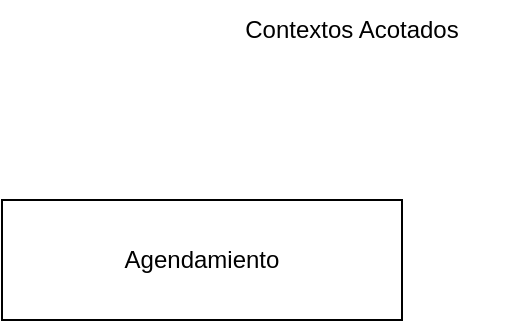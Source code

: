 <mxfile version="22.1.5" type="github">
  <diagram name="Página-1" id="_YR2fwM71f63MIdH_Y7O">
    <mxGraphModel dx="1050" dy="558" grid="1" gridSize="10" guides="1" tooltips="1" connect="1" arrows="1" fold="1" page="1" pageScale="1" pageWidth="827" pageHeight="1169" math="0" shadow="0">
      <root>
        <mxCell id="0" />
        <mxCell id="1" parent="0" />
        <mxCell id="2jFjCjJlpUujMyxGu7t_-1" value="Contextos Acotados" style="text;html=1;strokeColor=none;fillColor=none;align=center;verticalAlign=middle;whiteSpace=wrap;rounded=0;" vertex="1" parent="1">
          <mxGeometry x="270" y="60" width="170" height="30" as="geometry" />
        </mxCell>
        <mxCell id="2jFjCjJlpUujMyxGu7t_-2" value="Agendamiento" style="rounded=0;whiteSpace=wrap;html=1;" vertex="1" parent="1">
          <mxGeometry x="180" y="160" width="200" height="60" as="geometry" />
        </mxCell>
      </root>
    </mxGraphModel>
  </diagram>
</mxfile>
